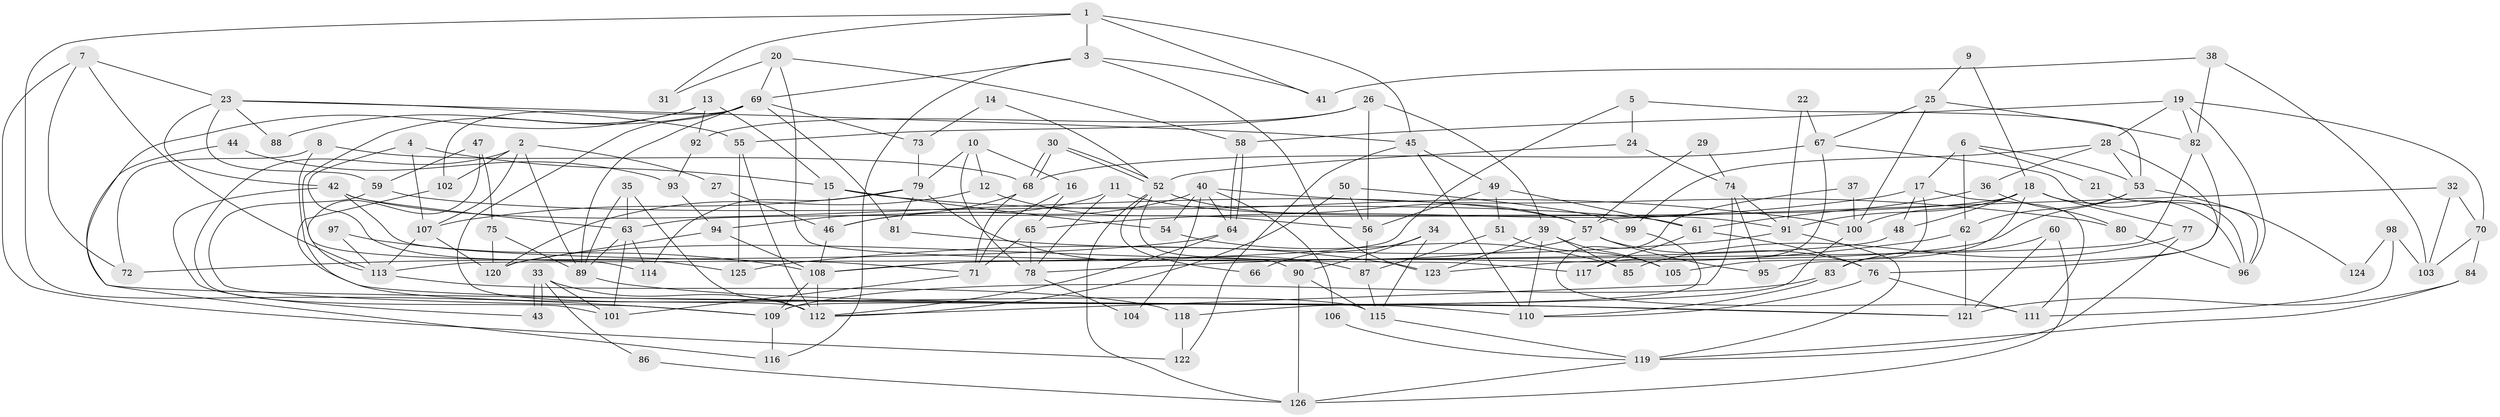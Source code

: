 // coarse degree distribution, {7: 0.10526315789473684, 4: 0.15789473684210525, 9: 0.05263157894736842, 3: 0.2631578947368421, 11: 0.013157894736842105, 13: 0.013157894736842105, 5: 0.13157894736842105, 8: 0.02631578947368421, 2: 0.15789473684210525, 14: 0.013157894736842105, 6: 0.05263157894736842, 12: 0.013157894736842105}
// Generated by graph-tools (version 1.1) at 2025/50/03/04/25 22:50:51]
// undirected, 126 vertices, 252 edges
graph export_dot {
  node [color=gray90,style=filled];
  1;
  2;
  3;
  4;
  5;
  6;
  7;
  8;
  9;
  10;
  11;
  12;
  13;
  14;
  15;
  16;
  17;
  18;
  19;
  20;
  21;
  22;
  23;
  24;
  25;
  26;
  27;
  28;
  29;
  30;
  31;
  32;
  33;
  34;
  35;
  36;
  37;
  38;
  39;
  40;
  41;
  42;
  43;
  44;
  45;
  46;
  47;
  48;
  49;
  50;
  51;
  52;
  53;
  54;
  55;
  56;
  57;
  58;
  59;
  60;
  61;
  62;
  63;
  64;
  65;
  66;
  67;
  68;
  69;
  70;
  71;
  72;
  73;
  74;
  75;
  76;
  77;
  78;
  79;
  80;
  81;
  82;
  83;
  84;
  85;
  86;
  87;
  88;
  89;
  90;
  91;
  92;
  93;
  94;
  95;
  96;
  97;
  98;
  99;
  100;
  101;
  102;
  103;
  104;
  105;
  106;
  107;
  108;
  109;
  110;
  111;
  112;
  113;
  114;
  115;
  116;
  117;
  118;
  119;
  120;
  121;
  122;
  123;
  124;
  125;
  126;
  1 -- 45;
  1 -- 109;
  1 -- 3;
  1 -- 31;
  1 -- 41;
  2 -- 102;
  2 -- 101;
  2 -- 27;
  2 -- 89;
  2 -- 107;
  3 -- 123;
  3 -- 41;
  3 -- 69;
  3 -- 116;
  4 -- 15;
  4 -- 107;
  4 -- 125;
  5 -- 24;
  5 -- 108;
  5 -- 53;
  6 -- 17;
  6 -- 53;
  6 -- 21;
  6 -- 62;
  7 -- 23;
  7 -- 113;
  7 -- 72;
  7 -- 122;
  8 -- 68;
  8 -- 72;
  8 -- 110;
  9 -- 25;
  9 -- 18;
  10 -- 12;
  10 -- 78;
  10 -- 16;
  10 -- 79;
  11 -- 46;
  11 -- 78;
  11 -- 91;
  12 -- 56;
  12 -- 120;
  13 -- 114;
  13 -- 121;
  13 -- 15;
  13 -- 92;
  14 -- 52;
  14 -- 73;
  15 -- 100;
  15 -- 46;
  15 -- 54;
  16 -- 65;
  16 -- 71;
  17 -- 83;
  17 -- 48;
  17 -- 65;
  17 -- 111;
  18 -- 77;
  18 -- 63;
  18 -- 48;
  18 -- 91;
  18 -- 96;
  18 -- 100;
  18 -- 105;
  19 -- 28;
  19 -- 96;
  19 -- 58;
  19 -- 70;
  19 -- 82;
  20 -- 69;
  20 -- 58;
  20 -- 31;
  20 -- 117;
  21 -- 96;
  22 -- 67;
  22 -- 91;
  23 -- 42;
  23 -- 55;
  23 -- 45;
  23 -- 59;
  23 -- 88;
  24 -- 74;
  24 -- 52;
  25 -- 100;
  25 -- 67;
  25 -- 82;
  26 -- 39;
  26 -- 55;
  26 -- 56;
  26 -- 92;
  27 -- 46;
  28 -- 76;
  28 -- 99;
  28 -- 36;
  28 -- 53;
  29 -- 57;
  29 -- 74;
  30 -- 68;
  30 -- 68;
  30 -- 52;
  30 -- 52;
  32 -- 57;
  32 -- 70;
  32 -- 103;
  33 -- 43;
  33 -- 43;
  33 -- 112;
  33 -- 86;
  33 -- 101;
  34 -- 90;
  34 -- 115;
  34 -- 66;
  35 -- 89;
  35 -- 112;
  35 -- 63;
  36 -- 61;
  36 -- 80;
  37 -- 111;
  37 -- 100;
  38 -- 41;
  38 -- 82;
  38 -- 103;
  39 -- 105;
  39 -- 110;
  39 -- 85;
  39 -- 123;
  40 -- 64;
  40 -- 46;
  40 -- 54;
  40 -- 80;
  40 -- 104;
  40 -- 106;
  42 -- 63;
  42 -- 71;
  42 -- 43;
  42 -- 57;
  44 -- 93;
  44 -- 116;
  45 -- 110;
  45 -- 49;
  45 -- 122;
  46 -- 108;
  47 -- 75;
  47 -- 113;
  47 -- 59;
  48 -- 108;
  49 -- 61;
  49 -- 51;
  49 -- 56;
  50 -- 112;
  50 -- 56;
  50 -- 99;
  51 -- 87;
  51 -- 105;
  52 -- 90;
  52 -- 57;
  52 -- 66;
  52 -- 126;
  53 -- 62;
  53 -- 123;
  53 -- 124;
  54 -- 85;
  55 -- 125;
  55 -- 112;
  56 -- 87;
  57 -- 76;
  57 -- 95;
  57 -- 120;
  58 -- 64;
  58 -- 64;
  59 -- 61;
  59 -- 109;
  60 -- 83;
  60 -- 121;
  60 -- 126;
  61 -- 117;
  61 -- 76;
  62 -- 78;
  62 -- 121;
  63 -- 89;
  63 -- 101;
  63 -- 114;
  64 -- 112;
  64 -- 72;
  65 -- 71;
  65 -- 78;
  67 -- 96;
  67 -- 68;
  67 -- 117;
  68 -- 71;
  68 -- 94;
  69 -- 89;
  69 -- 73;
  69 -- 81;
  69 -- 88;
  69 -- 102;
  69 -- 112;
  70 -- 103;
  70 -- 84;
  71 -- 101;
  73 -- 79;
  74 -- 95;
  74 -- 91;
  74 -- 112;
  75 -- 120;
  75 -- 89;
  76 -- 110;
  76 -- 111;
  77 -- 85;
  77 -- 119;
  78 -- 104;
  79 -- 81;
  79 -- 87;
  79 -- 107;
  79 -- 114;
  80 -- 96;
  81 -- 123;
  82 -- 95;
  82 -- 113;
  83 -- 109;
  83 -- 110;
  84 -- 119;
  84 -- 121;
  86 -- 126;
  87 -- 115;
  89 -- 121;
  90 -- 126;
  90 -- 115;
  91 -- 119;
  91 -- 125;
  92 -- 93;
  93 -- 94;
  94 -- 120;
  94 -- 108;
  97 -- 113;
  97 -- 108;
  98 -- 103;
  98 -- 111;
  98 -- 124;
  99 -- 109;
  100 -- 118;
  102 -- 115;
  106 -- 119;
  107 -- 113;
  107 -- 120;
  108 -- 112;
  108 -- 109;
  109 -- 116;
  113 -- 118;
  115 -- 119;
  118 -- 122;
  119 -- 126;
}
